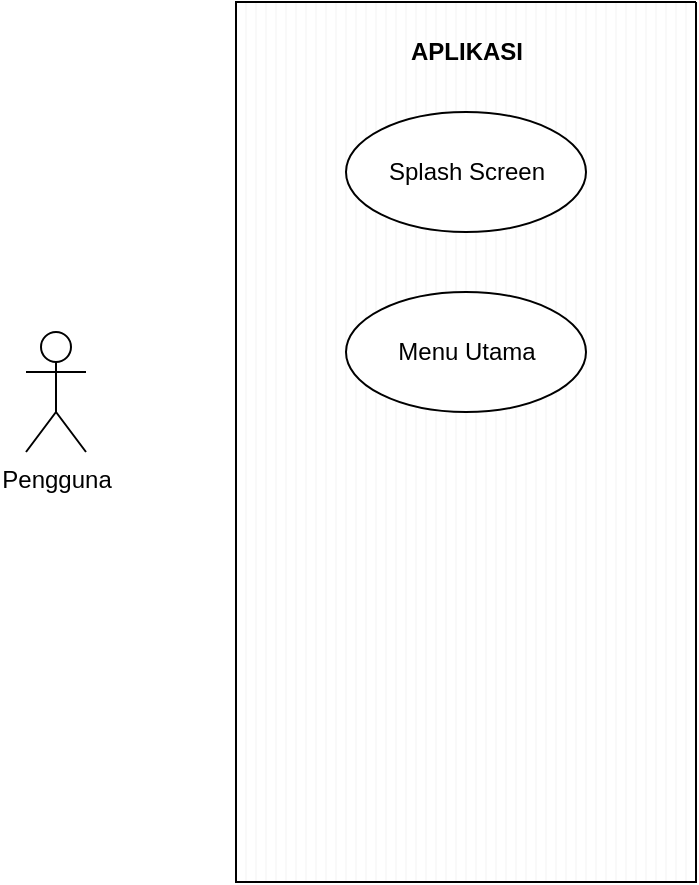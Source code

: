 <mxfile version="16.4.5" type="github">
  <diagram id="SU5bKVWl5JrV1BomC_x-" name="Page-1">
    <mxGraphModel dx="643" dy="385" grid="1" gridSize="10" guides="1" tooltips="1" connect="1" arrows="1" fold="1" page="1" pageScale="1" pageWidth="827" pageHeight="1169" math="0" shadow="0">
      <root>
        <mxCell id="0" />
        <mxCell id="1" parent="0" />
        <mxCell id="_5N6I8D6smvDwOvxz5ZN-1" value="Pengguna" style="shape=umlActor;verticalLabelPosition=bottom;verticalAlign=top;html=1;outlineConnect=0;" vertex="1" parent="1">
          <mxGeometry x="90" y="320" width="30" height="60" as="geometry" />
        </mxCell>
        <mxCell id="_5N6I8D6smvDwOvxz5ZN-3" value="" style="verticalLabelPosition=bottom;verticalAlign=top;html=1;shape=mxgraph.basic.patternFillRect;fillStyle=hor;step=5;fillStrokeWidth=0.2;fillStrokeColor=#dddddd;rotation=90;" vertex="1" parent="1">
          <mxGeometry x="90" y="260" width="440" height="230" as="geometry" />
        </mxCell>
        <mxCell id="_5N6I8D6smvDwOvxz5ZN-5" value="APLIKASI" style="text;html=1;resizable=0;autosize=1;align=center;verticalAlign=middle;points=[];fillColor=none;strokeColor=none;rounded=0;fontStyle=1" vertex="1" parent="1">
          <mxGeometry x="275" y="170" width="70" height="20" as="geometry" />
        </mxCell>
        <mxCell id="_5N6I8D6smvDwOvxz5ZN-6" value="" style="ellipse;whiteSpace=wrap;html=1;" vertex="1" parent="1">
          <mxGeometry x="250" y="210" width="120" height="60" as="geometry" />
        </mxCell>
        <mxCell id="_5N6I8D6smvDwOvxz5ZN-7" value="" style="ellipse;whiteSpace=wrap;html=1;" vertex="1" parent="1">
          <mxGeometry x="250" y="300" width="120" height="60" as="geometry" />
        </mxCell>
        <mxCell id="_5N6I8D6smvDwOvxz5ZN-8" value="Splash Screen" style="text;html=1;resizable=0;autosize=1;align=center;verticalAlign=middle;points=[];fillColor=none;strokeColor=none;rounded=0;fontStyle=0" vertex="1" parent="1">
          <mxGeometry x="265" y="230" width="90" height="20" as="geometry" />
        </mxCell>
        <mxCell id="_5N6I8D6smvDwOvxz5ZN-9" value="Menu Utama" style="text;html=1;resizable=0;autosize=1;align=center;verticalAlign=middle;points=[];fillColor=none;strokeColor=none;rounded=0;fontStyle=0" vertex="1" parent="1">
          <mxGeometry x="270" y="320" width="80" height="20" as="geometry" />
        </mxCell>
      </root>
    </mxGraphModel>
  </diagram>
</mxfile>
